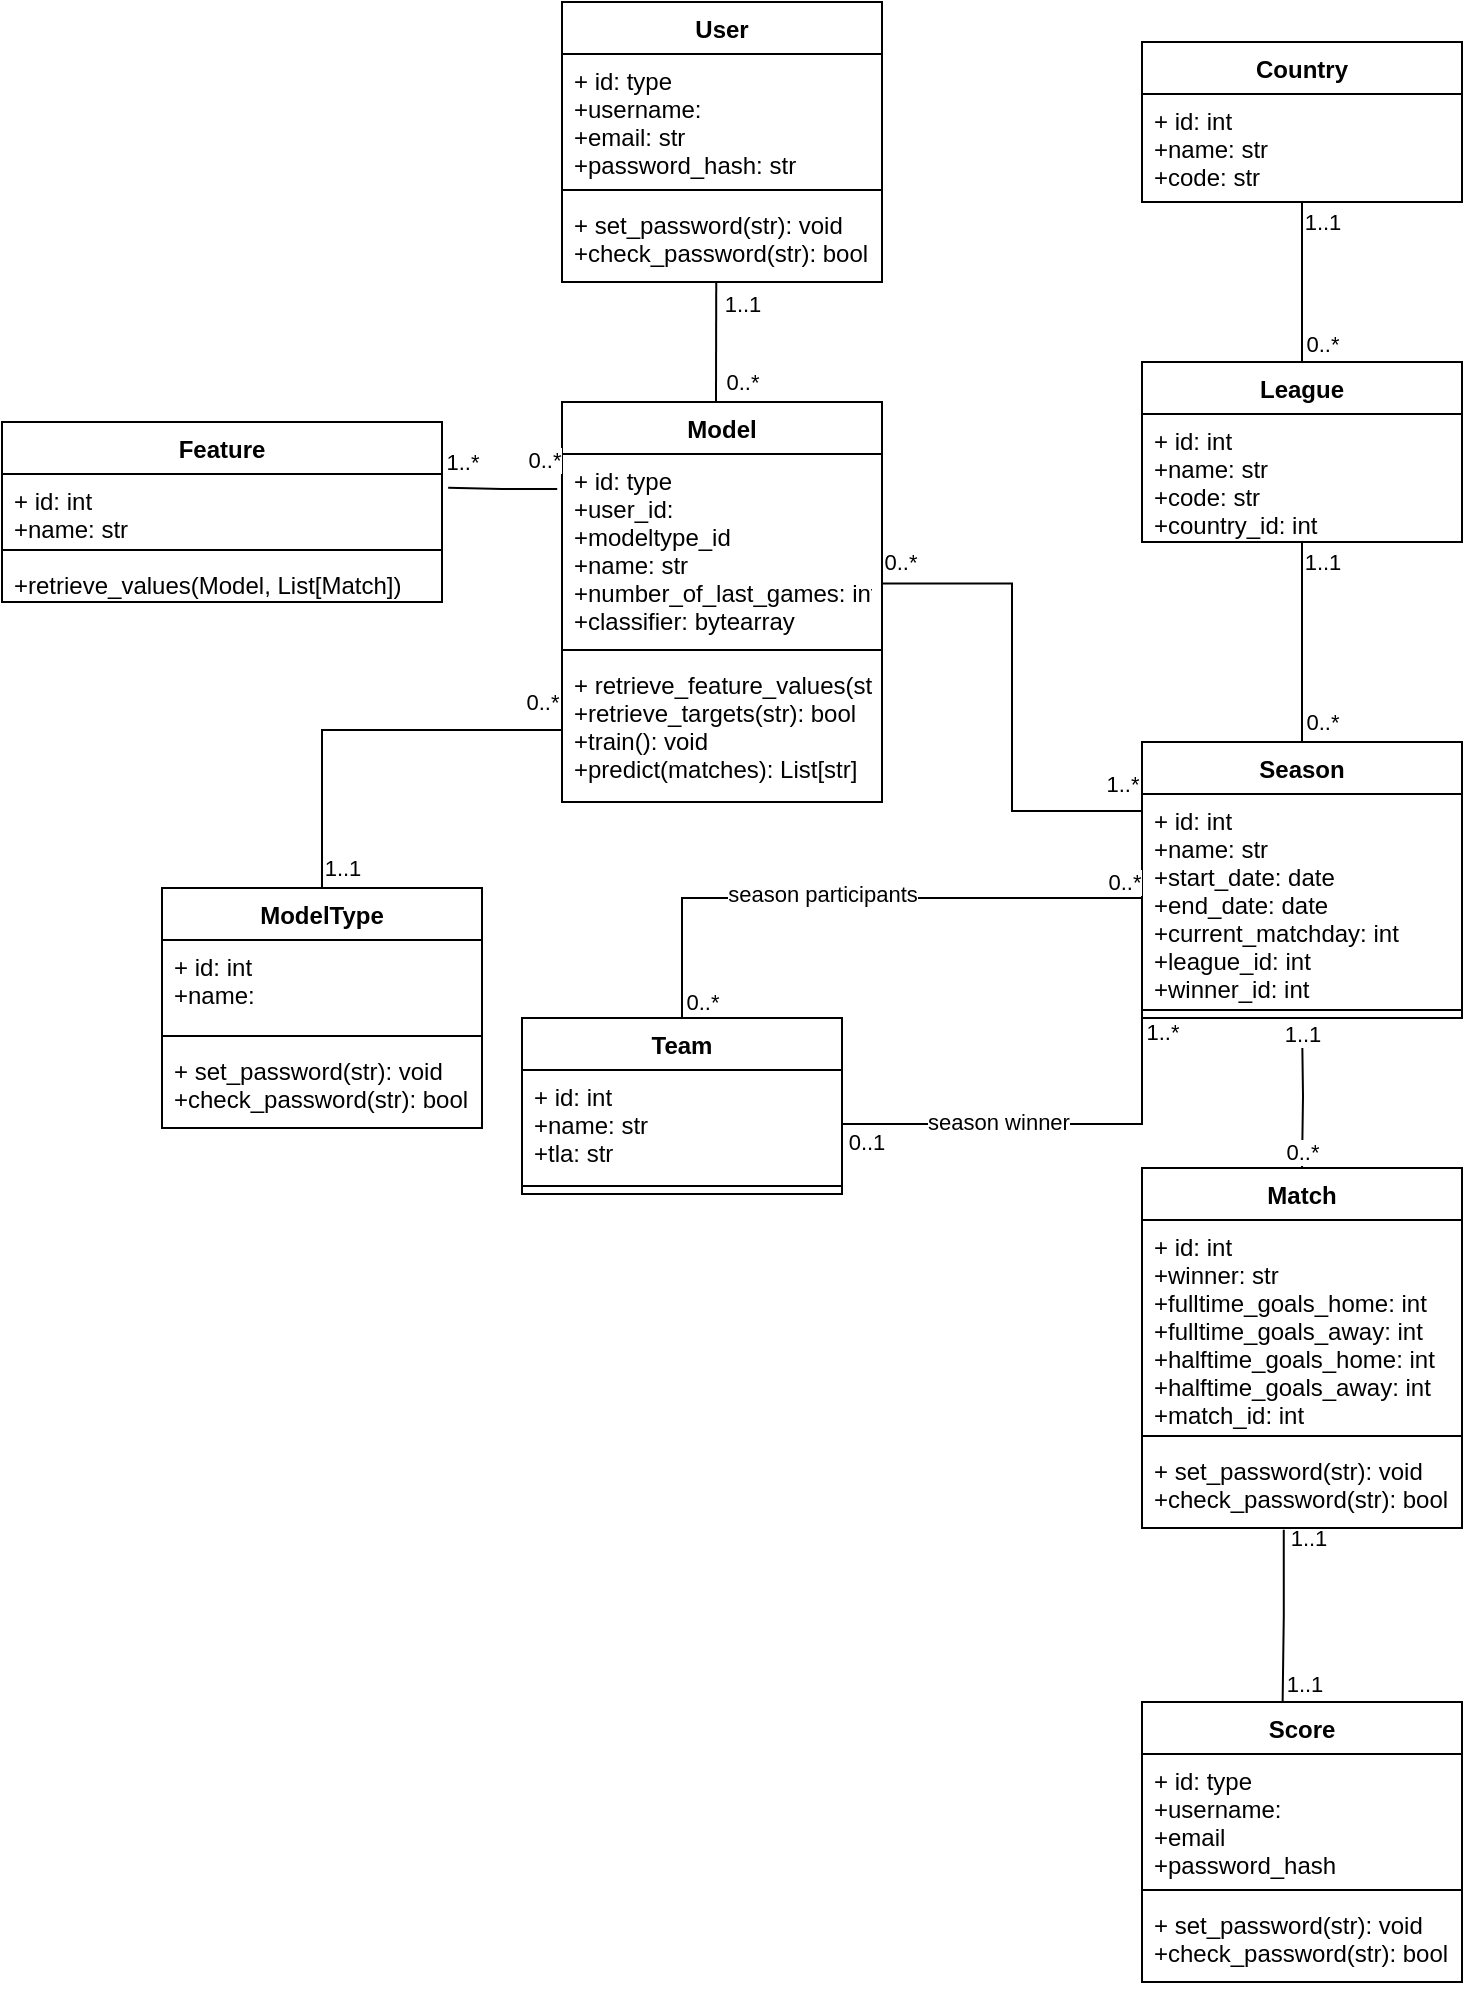 <mxfile version="20.7.4" type="github">
  <diagram id="C5RBs43oDa-KdzZeNtuy" name="Page-1">
    <mxGraphModel dx="909" dy="617" grid="1" gridSize="10" guides="1" tooltips="1" connect="1" arrows="1" fold="1" page="1" pageScale="1" pageWidth="827" pageHeight="1169" math="0" shadow="0">
      <root>
        <mxCell id="WIyWlLk6GJQsqaUBKTNV-0" />
        <mxCell id="WIyWlLk6GJQsqaUBKTNV-1" parent="WIyWlLk6GJQsqaUBKTNV-0" />
        <mxCell id="ZHy5ssDO9361qRA2f2Sw-0" value="User" style="swimlane;fontStyle=1;align=center;verticalAlign=top;childLayout=stackLayout;horizontal=1;startSize=26;horizontalStack=0;resizeParent=1;resizeParentMax=0;resizeLast=0;collapsible=1;marginBottom=0;" parent="WIyWlLk6GJQsqaUBKTNV-1" vertex="1">
          <mxGeometry x="300" y="10" width="160" height="140" as="geometry" />
        </mxCell>
        <mxCell id="ZHy5ssDO9361qRA2f2Sw-1" value="+ id: type&#xa;+username:&#xa;+email: str&#xa;+password_hash: str" style="text;strokeColor=none;fillColor=none;align=left;verticalAlign=top;spacingLeft=4;spacingRight=4;overflow=hidden;rotatable=0;points=[[0,0.5],[1,0.5]];portConstraint=eastwest;" parent="ZHy5ssDO9361qRA2f2Sw-0" vertex="1">
          <mxGeometry y="26" width="160" height="64" as="geometry" />
        </mxCell>
        <mxCell id="ZHy5ssDO9361qRA2f2Sw-2" value="" style="line;strokeWidth=1;fillColor=none;align=left;verticalAlign=middle;spacingTop=-1;spacingLeft=3;spacingRight=3;rotatable=0;labelPosition=right;points=[];portConstraint=eastwest;strokeColor=inherit;" parent="ZHy5ssDO9361qRA2f2Sw-0" vertex="1">
          <mxGeometry y="90" width="160" height="8" as="geometry" />
        </mxCell>
        <mxCell id="ZHy5ssDO9361qRA2f2Sw-3" value="+ set_password(str): void&#xa;+check_password(str): bool" style="text;strokeColor=none;fillColor=none;align=left;verticalAlign=top;spacingLeft=4;spacingRight=4;overflow=hidden;rotatable=0;points=[[0,0.5],[1,0.5]];portConstraint=eastwest;" parent="ZHy5ssDO9361qRA2f2Sw-0" vertex="1">
          <mxGeometry y="98" width="160" height="42" as="geometry" />
        </mxCell>
        <mxCell id="ZHy5ssDO9361qRA2f2Sw-52" value="" style="rounded=0;orthogonalLoop=1;jettySize=auto;html=1;endArrow=none;endFill=0;exitX=0.482;exitY=1.01;exitDx=0;exitDy=0;exitPerimeter=0;entryX=0.482;entryY=1.01;entryDx=0;entryDy=0;entryPerimeter=0;horizontal=1;" parent="ZHy5ssDO9361qRA2f2Sw-0" edge="1" source="ZHy5ssDO9361qRA2f2Sw-3">
          <mxGeometry relative="1" as="geometry">
            <mxPoint x="80" y="130" as="sourcePoint" />
            <mxPoint x="77" y="200" as="targetPoint" />
          </mxGeometry>
        </mxCell>
        <mxCell id="ptIwj1_LwddvAGhthmih-20" value="1..1" style="edgeLabel;html=1;align=center;verticalAlign=middle;resizable=0;points=[];" vertex="1" connectable="0" parent="ZHy5ssDO9361qRA2f2Sw-52">
          <mxGeometry x="-0.642" y="1" relative="1" as="geometry">
            <mxPoint x="12" as="offset" />
          </mxGeometry>
        </mxCell>
        <mxCell id="ptIwj1_LwddvAGhthmih-21" value="0..*" style="edgeLabel;html=1;align=center;verticalAlign=middle;resizable=0;points=[];" vertex="1" connectable="0" parent="ZHy5ssDO9361qRA2f2Sw-52">
          <mxGeometry x="0.669" y="3" relative="1" as="geometry">
            <mxPoint x="10" as="offset" />
          </mxGeometry>
        </mxCell>
        <mxCell id="ZHy5ssDO9361qRA2f2Sw-4" value="Model" style="swimlane;fontStyle=1;align=center;verticalAlign=top;childLayout=stackLayout;horizontal=1;startSize=26;horizontalStack=0;resizeParent=1;resizeParentMax=0;resizeLast=0;collapsible=1;marginBottom=0;" parent="WIyWlLk6GJQsqaUBKTNV-1" vertex="1">
          <mxGeometry x="300" y="210" width="160" height="200" as="geometry" />
        </mxCell>
        <mxCell id="ZHy5ssDO9361qRA2f2Sw-5" value="+ id: type&#xa;+user_id:&#xa;+modeltype_id&#xa;+name: str&#xa;+number_of_last_games: int&#xa;+classifier: bytearray" style="text;strokeColor=none;fillColor=none;align=left;verticalAlign=top;spacingLeft=4;spacingRight=4;overflow=hidden;rotatable=0;points=[[0,0.5],[1,0.5]];portConstraint=eastwest;" parent="ZHy5ssDO9361qRA2f2Sw-4" vertex="1">
          <mxGeometry y="26" width="160" height="94" as="geometry" />
        </mxCell>
        <mxCell id="ZHy5ssDO9361qRA2f2Sw-6" value="" style="line;strokeWidth=1;fillColor=none;align=left;verticalAlign=middle;spacingTop=-1;spacingLeft=3;spacingRight=3;rotatable=0;labelPosition=right;points=[];portConstraint=eastwest;strokeColor=inherit;" parent="ZHy5ssDO9361qRA2f2Sw-4" vertex="1">
          <mxGeometry y="120" width="160" height="8" as="geometry" />
        </mxCell>
        <mxCell id="ZHy5ssDO9361qRA2f2Sw-7" value="+ retrieve_feature_values(str): void&#xa;+retrieve_targets(str): bool&#xa;+train(): void&#xa;+predict(matches): List[str]" style="text;strokeColor=none;fillColor=none;align=left;verticalAlign=top;spacingLeft=4;spacingRight=4;overflow=hidden;rotatable=0;points=[[0,0.5],[1,0.5]];portConstraint=eastwest;" parent="ZHy5ssDO9361qRA2f2Sw-4" vertex="1">
          <mxGeometry y="128" width="160" height="72" as="geometry" />
        </mxCell>
        <mxCell id="ZHy5ssDO9361qRA2f2Sw-8" value="Feature" style="swimlane;fontStyle=1;align=center;verticalAlign=top;childLayout=stackLayout;horizontal=1;startSize=26;horizontalStack=0;resizeParent=1;resizeParentMax=0;resizeLast=0;collapsible=1;marginBottom=0;" parent="WIyWlLk6GJQsqaUBKTNV-1" vertex="1">
          <mxGeometry x="20" y="220" width="220" height="90" as="geometry" />
        </mxCell>
        <mxCell id="ZHy5ssDO9361qRA2f2Sw-9" value="+ id: int&#xa;+name: str" style="text;strokeColor=none;fillColor=none;align=left;verticalAlign=top;spacingLeft=4;spacingRight=4;overflow=hidden;rotatable=0;points=[[0,0.5],[1,0.5]];portConstraint=eastwest;" parent="ZHy5ssDO9361qRA2f2Sw-8" vertex="1">
          <mxGeometry y="26" width="220" height="34" as="geometry" />
        </mxCell>
        <mxCell id="ZHy5ssDO9361qRA2f2Sw-10" value="" style="line;strokeWidth=1;fillColor=none;align=left;verticalAlign=middle;spacingTop=-1;spacingLeft=3;spacingRight=3;rotatable=0;labelPosition=right;points=[];portConstraint=eastwest;strokeColor=inherit;" parent="ZHy5ssDO9361qRA2f2Sw-8" vertex="1">
          <mxGeometry y="60" width="220" height="8" as="geometry" />
        </mxCell>
        <mxCell id="ZHy5ssDO9361qRA2f2Sw-11" value="+retrieve_values(Model, List[Match])" style="text;strokeColor=none;fillColor=none;align=left;verticalAlign=top;spacingLeft=4;spacingRight=4;overflow=hidden;rotatable=0;points=[[0,0.5],[1,0.5]];portConstraint=eastwest;" parent="ZHy5ssDO9361qRA2f2Sw-8" vertex="1">
          <mxGeometry y="68" width="220" height="22" as="geometry" />
        </mxCell>
        <mxCell id="ZHy5ssDO9361qRA2f2Sw-12" value="ModelType" style="swimlane;fontStyle=1;align=center;verticalAlign=top;childLayout=stackLayout;horizontal=1;startSize=26;horizontalStack=0;resizeParent=1;resizeParentMax=0;resizeLast=0;collapsible=1;marginBottom=0;" parent="WIyWlLk6GJQsqaUBKTNV-1" vertex="1">
          <mxGeometry x="100" y="453" width="160" height="120" as="geometry" />
        </mxCell>
        <mxCell id="ZHy5ssDO9361qRA2f2Sw-13" value="+ id: int&#xa;+name:" style="text;strokeColor=none;fillColor=none;align=left;verticalAlign=top;spacingLeft=4;spacingRight=4;overflow=hidden;rotatable=0;points=[[0,0.5],[1,0.5]];portConstraint=eastwest;" parent="ZHy5ssDO9361qRA2f2Sw-12" vertex="1">
          <mxGeometry y="26" width="160" height="44" as="geometry" />
        </mxCell>
        <mxCell id="ZHy5ssDO9361qRA2f2Sw-14" value="" style="line;strokeWidth=1;fillColor=none;align=left;verticalAlign=middle;spacingTop=-1;spacingLeft=3;spacingRight=3;rotatable=0;labelPosition=right;points=[];portConstraint=eastwest;strokeColor=inherit;" parent="ZHy5ssDO9361qRA2f2Sw-12" vertex="1">
          <mxGeometry y="70" width="160" height="8" as="geometry" />
        </mxCell>
        <mxCell id="ZHy5ssDO9361qRA2f2Sw-15" value="+ set_password(str): void&#xa;+check_password(str): bool" style="text;strokeColor=none;fillColor=none;align=left;verticalAlign=top;spacingLeft=4;spacingRight=4;overflow=hidden;rotatable=0;points=[[0,0.5],[1,0.5]];portConstraint=eastwest;" parent="ZHy5ssDO9361qRA2f2Sw-12" vertex="1">
          <mxGeometry y="78" width="160" height="42" as="geometry" />
        </mxCell>
        <mxCell id="ZHy5ssDO9361qRA2f2Sw-16" value="League" style="swimlane;fontStyle=1;align=center;verticalAlign=top;childLayout=stackLayout;horizontal=1;startSize=26;horizontalStack=0;resizeParent=1;resizeParentMax=0;resizeLast=0;collapsible=1;marginBottom=0;" parent="WIyWlLk6GJQsqaUBKTNV-1" vertex="1">
          <mxGeometry x="590" y="190" width="160" height="90" as="geometry" />
        </mxCell>
        <mxCell id="ZHy5ssDO9361qRA2f2Sw-17" value="+ id: int&#xa;+name: str&#xa;+code: str&#xa;+country_id: int" style="text;strokeColor=none;fillColor=none;align=left;verticalAlign=top;spacingLeft=4;spacingRight=4;overflow=hidden;rotatable=0;points=[[0,0.5],[1,0.5]];portConstraint=eastwest;" parent="ZHy5ssDO9361qRA2f2Sw-16" vertex="1">
          <mxGeometry y="26" width="160" height="64" as="geometry" />
        </mxCell>
        <mxCell id="ZHy5ssDO9361qRA2f2Sw-45" style="edgeStyle=orthogonalEdgeStyle;rounded=0;orthogonalLoop=1;jettySize=auto;html=1;exitX=0.443;exitY=1.021;exitDx=0;exitDy=0;entryX=0.5;entryY=0;entryDx=0;entryDy=0;exitPerimeter=0;endArrow=none;endFill=0;" parent="WIyWlLk6GJQsqaUBKTNV-1" source="ZHy5ssDO9361qRA2f2Sw-23" edge="1">
          <mxGeometry relative="1" as="geometry">
            <mxPoint x="660.0" y="772.202" as="sourcePoint" />
            <mxPoint x="660.32" y="860" as="targetPoint" />
          </mxGeometry>
        </mxCell>
        <mxCell id="ptIwj1_LwddvAGhthmih-16" value="1..1" style="edgeLabel;html=1;align=center;verticalAlign=middle;resizable=0;points=[];" vertex="1" connectable="0" parent="ZHy5ssDO9361qRA2f2Sw-45">
          <mxGeometry x="0.62" y="-1" relative="1" as="geometry">
            <mxPoint x="11" y="7" as="offset" />
          </mxGeometry>
        </mxCell>
        <mxCell id="ptIwj1_LwddvAGhthmih-17" value="1..1" style="edgeLabel;html=1;align=center;verticalAlign=middle;resizable=0;points=[];" vertex="1" connectable="0" parent="ZHy5ssDO9361qRA2f2Sw-45">
          <mxGeometry x="-0.268" y="1" relative="1" as="geometry">
            <mxPoint x="11" y="-28" as="offset" />
          </mxGeometry>
        </mxCell>
        <mxCell id="ZHy5ssDO9361qRA2f2Sw-20" value="Match" style="swimlane;fontStyle=1;align=center;verticalAlign=top;childLayout=stackLayout;horizontal=1;startSize=26;horizontalStack=0;resizeParent=1;resizeParentMax=0;resizeLast=0;collapsible=1;marginBottom=0;" parent="WIyWlLk6GJQsqaUBKTNV-1" vertex="1">
          <mxGeometry x="590" y="593" width="160" height="180" as="geometry" />
        </mxCell>
        <mxCell id="ZHy5ssDO9361qRA2f2Sw-21" value="+ id: int&#xa;+winner: str&#xa;+fulltime_goals_home: int&#xa;+fulltime_goals_away: int&#xa;+halftime_goals_home: int&#xa;+halftime_goals_away: int&#xa;+match_id: int" style="text;strokeColor=none;fillColor=none;align=left;verticalAlign=top;spacingLeft=4;spacingRight=4;overflow=hidden;rotatable=0;points=[[0,0.5],[1,0.5]];portConstraint=eastwest;" parent="ZHy5ssDO9361qRA2f2Sw-20" vertex="1">
          <mxGeometry y="26" width="160" height="104" as="geometry" />
        </mxCell>
        <mxCell id="ZHy5ssDO9361qRA2f2Sw-22" value="" style="line;strokeWidth=1;fillColor=none;align=left;verticalAlign=middle;spacingTop=-1;spacingLeft=3;spacingRight=3;rotatable=0;labelPosition=right;points=[];portConstraint=eastwest;strokeColor=inherit;" parent="ZHy5ssDO9361qRA2f2Sw-20" vertex="1">
          <mxGeometry y="130" width="160" height="8" as="geometry" />
        </mxCell>
        <mxCell id="ZHy5ssDO9361qRA2f2Sw-23" value="+ set_password(str): void&#xa;+check_password(str): bool" style="text;strokeColor=none;fillColor=none;align=left;verticalAlign=top;spacingLeft=4;spacingRight=4;overflow=hidden;rotatable=0;points=[[0,0.5],[1,0.5]];portConstraint=eastwest;" parent="ZHy5ssDO9361qRA2f2Sw-20" vertex="1">
          <mxGeometry y="138" width="160" height="42" as="geometry" />
        </mxCell>
        <mxCell id="ZHy5ssDO9361qRA2f2Sw-43" style="edgeStyle=orthogonalEdgeStyle;rounded=0;orthogonalLoop=1;jettySize=auto;html=1;exitX=0.5;exitY=0;exitDx=0;exitDy=0;entryX=0.5;entryY=1;entryDx=0;entryDy=0;endArrow=none;endFill=0;" parent="WIyWlLk6GJQsqaUBKTNV-1" source="ZHy5ssDO9361qRA2f2Sw-24" target="ZHy5ssDO9361qRA2f2Sw-16" edge="1">
          <mxGeometry relative="1" as="geometry" />
        </mxCell>
        <mxCell id="ptIwj1_LwddvAGhthmih-6" value="0..*" style="edgeLabel;html=1;align=center;verticalAlign=middle;resizable=0;points=[];" vertex="1" connectable="0" parent="ZHy5ssDO9361qRA2f2Sw-43">
          <mxGeometry x="-0.795" y="1" relative="1" as="geometry">
            <mxPoint x="11" as="offset" />
          </mxGeometry>
        </mxCell>
        <mxCell id="ptIwj1_LwddvAGhthmih-7" value="1..1" style="edgeLabel;html=1;align=center;verticalAlign=middle;resizable=0;points=[];" vertex="1" connectable="0" parent="ZHy5ssDO9361qRA2f2Sw-43">
          <mxGeometry x="0.884" y="1" relative="1" as="geometry">
            <mxPoint x="11" y="4" as="offset" />
          </mxGeometry>
        </mxCell>
        <mxCell id="ZHy5ssDO9361qRA2f2Sw-24" value="Season" style="swimlane;fontStyle=1;align=center;verticalAlign=top;childLayout=stackLayout;horizontal=1;startSize=26;horizontalStack=0;resizeParent=1;resizeParentMax=0;resizeLast=0;collapsible=1;marginBottom=0;" parent="WIyWlLk6GJQsqaUBKTNV-1" vertex="1">
          <mxGeometry x="590" y="380" width="160" height="138" as="geometry" />
        </mxCell>
        <mxCell id="ZHy5ssDO9361qRA2f2Sw-25" value="+ id: int&#xa;+name: str&#xa;+start_date: date&#xa;+end_date: date&#xa;+current_matchday: int&#xa;+league_id: int&#xa;+winner_id: int" style="text;strokeColor=none;fillColor=none;align=left;verticalAlign=top;spacingLeft=4;spacingRight=4;overflow=hidden;rotatable=0;points=[[0,0.5],[1,0.5]];portConstraint=eastwest;" parent="ZHy5ssDO9361qRA2f2Sw-24" vertex="1">
          <mxGeometry y="26" width="160" height="104" as="geometry" />
        </mxCell>
        <mxCell id="ZHy5ssDO9361qRA2f2Sw-26" value="" style="line;strokeWidth=1;fillColor=none;align=left;verticalAlign=middle;spacingTop=-1;spacingLeft=3;spacingRight=3;rotatable=0;labelPosition=right;points=[];portConstraint=eastwest;strokeColor=inherit;" parent="ZHy5ssDO9361qRA2f2Sw-24" vertex="1">
          <mxGeometry y="130" width="160" height="8" as="geometry" />
        </mxCell>
        <mxCell id="ZHy5ssDO9361qRA2f2Sw-28" value="Score" style="swimlane;fontStyle=1;align=center;verticalAlign=top;childLayout=stackLayout;horizontal=1;startSize=26;horizontalStack=0;resizeParent=1;resizeParentMax=0;resizeLast=0;collapsible=1;marginBottom=0;" parent="WIyWlLk6GJQsqaUBKTNV-1" vertex="1">
          <mxGeometry x="590" y="860" width="160" height="140" as="geometry" />
        </mxCell>
        <mxCell id="ZHy5ssDO9361qRA2f2Sw-29" value="+ id: type&#xa;+username:&#xa;+email&#xa;+password_hash" style="text;strokeColor=none;fillColor=none;align=left;verticalAlign=top;spacingLeft=4;spacingRight=4;overflow=hidden;rotatable=0;points=[[0,0.5],[1,0.5]];portConstraint=eastwest;" parent="ZHy5ssDO9361qRA2f2Sw-28" vertex="1">
          <mxGeometry y="26" width="160" height="64" as="geometry" />
        </mxCell>
        <mxCell id="ZHy5ssDO9361qRA2f2Sw-30" value="" style="line;strokeWidth=1;fillColor=none;align=left;verticalAlign=middle;spacingTop=-1;spacingLeft=3;spacingRight=3;rotatable=0;labelPosition=right;points=[];portConstraint=eastwest;strokeColor=inherit;" parent="ZHy5ssDO9361qRA2f2Sw-28" vertex="1">
          <mxGeometry y="90" width="160" height="8" as="geometry" />
        </mxCell>
        <mxCell id="ZHy5ssDO9361qRA2f2Sw-31" value="+ set_password(str): void&#xa;+check_password(str): bool" style="text;strokeColor=none;fillColor=none;align=left;verticalAlign=top;spacingLeft=4;spacingRight=4;overflow=hidden;rotatable=0;points=[[0,0.5],[1,0.5]];portConstraint=eastwest;" parent="ZHy5ssDO9361qRA2f2Sw-28" vertex="1">
          <mxGeometry y="98" width="160" height="42" as="geometry" />
        </mxCell>
        <mxCell id="ZHy5ssDO9361qRA2f2Sw-51" style="edgeStyle=orthogonalEdgeStyle;rounded=0;orthogonalLoop=1;jettySize=auto;html=1;exitX=1;exitY=0.5;exitDx=0;exitDy=0;entryX=0;entryY=1;entryDx=0;entryDy=0;endArrow=none;endFill=0;" parent="WIyWlLk6GJQsqaUBKTNV-1" source="ZHy5ssDO9361qRA2f2Sw-33" target="ZHy5ssDO9361qRA2f2Sw-24" edge="1">
          <mxGeometry relative="1" as="geometry" />
        </mxCell>
        <mxCell id="ptIwj1_LwddvAGhthmih-0" value="0..1" style="edgeLabel;html=1;align=center;verticalAlign=middle;resizable=0;points=[];" vertex="1" connectable="0" parent="ZHy5ssDO9361qRA2f2Sw-51">
          <mxGeometry x="-0.882" relative="1" as="geometry">
            <mxPoint y="9" as="offset" />
          </mxGeometry>
        </mxCell>
        <mxCell id="ptIwj1_LwddvAGhthmih-1" value="1..*" style="edgeLabel;html=1;align=center;verticalAlign=middle;resizable=0;points=[];" vertex="1" connectable="0" parent="ZHy5ssDO9361qRA2f2Sw-51">
          <mxGeometry x="0.931" y="1" relative="1" as="geometry">
            <mxPoint x="11" as="offset" />
          </mxGeometry>
        </mxCell>
        <mxCell id="ptIwj1_LwddvAGhthmih-12" value="season winner" style="edgeLabel;html=1;align=center;verticalAlign=middle;resizable=0;points=[];" vertex="1" connectable="0" parent="ZHy5ssDO9361qRA2f2Sw-51">
          <mxGeometry x="-0.231" y="1" relative="1" as="geometry">
            <mxPoint as="offset" />
          </mxGeometry>
        </mxCell>
        <mxCell id="ZHy5ssDO9361qRA2f2Sw-32" value="Team" style="swimlane;fontStyle=1;align=center;verticalAlign=top;childLayout=stackLayout;horizontal=1;startSize=26;horizontalStack=0;resizeParent=1;resizeParentMax=0;resizeLast=0;collapsible=1;marginBottom=0;" parent="WIyWlLk6GJQsqaUBKTNV-1" vertex="1">
          <mxGeometry x="280" y="518" width="160" height="88" as="geometry" />
        </mxCell>
        <mxCell id="ZHy5ssDO9361qRA2f2Sw-33" value="+ id: int&#xa;+name: str&#xa;+tla: str" style="text;strokeColor=none;fillColor=none;align=left;verticalAlign=top;spacingLeft=4;spacingRight=4;overflow=hidden;rotatable=0;points=[[0,0.5],[1,0.5]];portConstraint=eastwest;" parent="ZHy5ssDO9361qRA2f2Sw-32" vertex="1">
          <mxGeometry y="26" width="160" height="54" as="geometry" />
        </mxCell>
        <mxCell id="ZHy5ssDO9361qRA2f2Sw-34" value="" style="line;strokeWidth=1;fillColor=none;align=left;verticalAlign=middle;spacingTop=-1;spacingLeft=3;spacingRight=3;rotatable=0;labelPosition=right;points=[];portConstraint=eastwest;strokeColor=inherit;" parent="ZHy5ssDO9361qRA2f2Sw-32" vertex="1">
          <mxGeometry y="80" width="160" height="8" as="geometry" />
        </mxCell>
        <mxCell id="ZHy5ssDO9361qRA2f2Sw-42" style="edgeStyle=orthogonalEdgeStyle;rounded=0;orthogonalLoop=1;jettySize=auto;html=1;exitX=0.5;exitY=1;exitDx=0;exitDy=0;entryX=0.5;entryY=0;entryDx=0;entryDy=0;endArrow=none;endFill=0;" parent="WIyWlLk6GJQsqaUBKTNV-1" source="ZHy5ssDO9361qRA2f2Sw-36" target="ZHy5ssDO9361qRA2f2Sw-16" edge="1">
          <mxGeometry relative="1" as="geometry" />
        </mxCell>
        <mxCell id="ptIwj1_LwddvAGhthmih-18" value="1..1" style="edgeLabel;html=1;align=center;verticalAlign=middle;resizable=0;points=[];" vertex="1" connectable="0" parent="ZHy5ssDO9361qRA2f2Sw-42">
          <mxGeometry x="-0.76" y="2" relative="1" as="geometry">
            <mxPoint x="8" as="offset" />
          </mxGeometry>
        </mxCell>
        <mxCell id="ptIwj1_LwddvAGhthmih-19" value="0..*" style="edgeLabel;html=1;align=center;verticalAlign=middle;resizable=0;points=[];" vertex="1" connectable="0" parent="ZHy5ssDO9361qRA2f2Sw-42">
          <mxGeometry x="0.76" y="1" relative="1" as="geometry">
            <mxPoint x="9" as="offset" />
          </mxGeometry>
        </mxCell>
        <mxCell id="ZHy5ssDO9361qRA2f2Sw-36" value="Country" style="swimlane;fontStyle=1;align=center;verticalAlign=top;childLayout=stackLayout;horizontal=1;startSize=26;horizontalStack=0;resizeParent=1;resizeParentMax=0;resizeLast=0;collapsible=1;marginBottom=0;" parent="WIyWlLk6GJQsqaUBKTNV-1" vertex="1">
          <mxGeometry x="590" y="30" width="160" height="80" as="geometry" />
        </mxCell>
        <mxCell id="ZHy5ssDO9361qRA2f2Sw-37" value="+ id: int&#xa;+name: str&#xa;+code: str" style="text;strokeColor=none;fillColor=none;align=left;verticalAlign=top;spacingLeft=4;spacingRight=4;overflow=hidden;rotatable=0;points=[[0,0.5],[1,0.5]];portConstraint=eastwest;" parent="ZHy5ssDO9361qRA2f2Sw-36" vertex="1">
          <mxGeometry y="26" width="160" height="54" as="geometry" />
        </mxCell>
        <mxCell id="ZHy5ssDO9361qRA2f2Sw-44" style="edgeStyle=orthogonalEdgeStyle;rounded=0;orthogonalLoop=1;jettySize=auto;html=1;entryX=0.5;entryY=0;entryDx=0;entryDy=0;endArrow=none;endFill=0;" parent="WIyWlLk6GJQsqaUBKTNV-1" target="ZHy5ssDO9361qRA2f2Sw-20" edge="1">
          <mxGeometry relative="1" as="geometry">
            <mxPoint x="670" y="520" as="sourcePoint" />
          </mxGeometry>
        </mxCell>
        <mxCell id="ptIwj1_LwddvAGhthmih-8" value="0..*" style="edgeLabel;html=1;align=center;verticalAlign=middle;resizable=0;points=[];" vertex="1" connectable="0" parent="ZHy5ssDO9361qRA2f2Sw-44">
          <mxGeometry x="0.766" relative="1" as="geometry">
            <mxPoint as="offset" />
          </mxGeometry>
        </mxCell>
        <mxCell id="ptIwj1_LwddvAGhthmih-9" value="1..1" style="edgeLabel;html=1;align=center;verticalAlign=middle;resizable=0;points=[];" vertex="1" connectable="0" parent="ZHy5ssDO9361qRA2f2Sw-44">
          <mxGeometry x="-0.848" relative="1" as="geometry">
            <mxPoint as="offset" />
          </mxGeometry>
        </mxCell>
        <mxCell id="ZHy5ssDO9361qRA2f2Sw-46" style="edgeStyle=orthogonalEdgeStyle;rounded=0;orthogonalLoop=1;jettySize=auto;html=1;exitX=-0.015;exitY=0.186;exitDx=0;exitDy=0;endArrow=none;endFill=0;entryX=1.014;entryY=0.203;entryDx=0;entryDy=0;entryPerimeter=0;exitPerimeter=0;" parent="WIyWlLk6GJQsqaUBKTNV-1" source="ZHy5ssDO9361qRA2f2Sw-5" target="ZHy5ssDO9361qRA2f2Sw-9" edge="1">
          <mxGeometry relative="1" as="geometry" />
        </mxCell>
        <mxCell id="ptIwj1_LwddvAGhthmih-2" value="1..*" style="edgeLabel;html=1;align=center;verticalAlign=middle;resizable=0;points=[];" vertex="1" connectable="0" parent="ZHy5ssDO9361qRA2f2Sw-46">
          <mxGeometry x="0.765" relative="1" as="geometry">
            <mxPoint y="-13" as="offset" />
          </mxGeometry>
        </mxCell>
        <mxCell id="ptIwj1_LwddvAGhthmih-3" value="0..*" style="edgeLabel;html=1;align=center;verticalAlign=middle;resizable=0;points=[];" vertex="1" connectable="0" parent="ZHy5ssDO9361qRA2f2Sw-46">
          <mxGeometry x="-0.759" y="-2" relative="1" as="geometry">
            <mxPoint y="-13" as="offset" />
          </mxGeometry>
        </mxCell>
        <mxCell id="ZHy5ssDO9361qRA2f2Sw-47" style="edgeStyle=orthogonalEdgeStyle;rounded=0;orthogonalLoop=1;jettySize=auto;html=1;exitX=0.5;exitY=0;exitDx=0;exitDy=0;entryX=0;entryY=0.5;entryDx=0;entryDy=0;endArrow=none;endFill=0;" parent="WIyWlLk6GJQsqaUBKTNV-1" source="ZHy5ssDO9361qRA2f2Sw-32" target="ZHy5ssDO9361qRA2f2Sw-25" edge="1">
          <mxGeometry relative="1" as="geometry" />
        </mxCell>
        <mxCell id="ptIwj1_LwddvAGhthmih-10" value="0..*" style="edgeLabel;html=1;align=center;verticalAlign=middle;resizable=0;points=[];" vertex="1" connectable="0" parent="ZHy5ssDO9361qRA2f2Sw-47">
          <mxGeometry x="-0.918" relative="1" as="geometry">
            <mxPoint x="10" y="4" as="offset" />
          </mxGeometry>
        </mxCell>
        <mxCell id="ptIwj1_LwddvAGhthmih-11" value="0..*" style="edgeLabel;html=1;align=center;verticalAlign=middle;resizable=0;points=[];" vertex="1" connectable="0" parent="ZHy5ssDO9361qRA2f2Sw-47">
          <mxGeometry x="0.941" relative="1" as="geometry">
            <mxPoint x="-1" y="-8" as="offset" />
          </mxGeometry>
        </mxCell>
        <mxCell id="ptIwj1_LwddvAGhthmih-13" value="season participants" style="edgeLabel;html=1;align=center;verticalAlign=middle;resizable=0;points=[];" vertex="1" connectable="0" parent="ZHy5ssDO9361qRA2f2Sw-47">
          <mxGeometry x="-0.102" y="2" relative="1" as="geometry">
            <mxPoint as="offset" />
          </mxGeometry>
        </mxCell>
        <mxCell id="ZHy5ssDO9361qRA2f2Sw-48" style="edgeStyle=orthogonalEdgeStyle;rounded=0;orthogonalLoop=1;jettySize=auto;html=1;entryX=0.5;entryY=0;entryDx=0;entryDy=0;endArrow=none;endFill=0;" parent="WIyWlLk6GJQsqaUBKTNV-1" source="ZHy5ssDO9361qRA2f2Sw-7" target="ZHy5ssDO9361qRA2f2Sw-12" edge="1">
          <mxGeometry relative="1" as="geometry" />
        </mxCell>
        <mxCell id="ptIwj1_LwddvAGhthmih-14" value="1..1" style="edgeLabel;html=1;align=center;verticalAlign=middle;resizable=0;points=[];" vertex="1" connectable="0" parent="ZHy5ssDO9361qRA2f2Sw-48">
          <mxGeometry x="0.892" y="-1" relative="1" as="geometry">
            <mxPoint x="11" as="offset" />
          </mxGeometry>
        </mxCell>
        <mxCell id="ptIwj1_LwddvAGhthmih-15" value="0..*" style="edgeLabel;html=1;align=center;verticalAlign=middle;resizable=0;points=[];" vertex="1" connectable="0" parent="ZHy5ssDO9361qRA2f2Sw-48">
          <mxGeometry x="-0.897" relative="1" as="geometry">
            <mxPoint y="-14" as="offset" />
          </mxGeometry>
        </mxCell>
        <mxCell id="ZHy5ssDO9361qRA2f2Sw-49" style="edgeStyle=orthogonalEdgeStyle;rounded=0;orthogonalLoop=1;jettySize=auto;html=1;exitX=1.003;exitY=0.689;exitDx=0;exitDy=0;entryX=0;entryY=0.25;entryDx=0;entryDy=0;exitPerimeter=0;endArrow=none;endFill=0;" parent="WIyWlLk6GJQsqaUBKTNV-1" source="ZHy5ssDO9361qRA2f2Sw-5" target="ZHy5ssDO9361qRA2f2Sw-24" edge="1">
          <mxGeometry relative="1" as="geometry" />
        </mxCell>
        <mxCell id="ptIwj1_LwddvAGhthmih-4" value="1..*" style="edgeLabel;html=1;align=center;verticalAlign=middle;resizable=0;points=[];" vertex="1" connectable="0" parent="ZHy5ssDO9361qRA2f2Sw-49">
          <mxGeometry x="0.911" relative="1" as="geometry">
            <mxPoint y="-14" as="offset" />
          </mxGeometry>
        </mxCell>
        <mxCell id="ptIwj1_LwddvAGhthmih-5" value="0..*" style="edgeLabel;html=1;align=center;verticalAlign=middle;resizable=0;points=[];" vertex="1" connectable="0" parent="ZHy5ssDO9361qRA2f2Sw-49">
          <mxGeometry x="-0.933" relative="1" as="geometry">
            <mxPoint y="-11" as="offset" />
          </mxGeometry>
        </mxCell>
      </root>
    </mxGraphModel>
  </diagram>
</mxfile>
